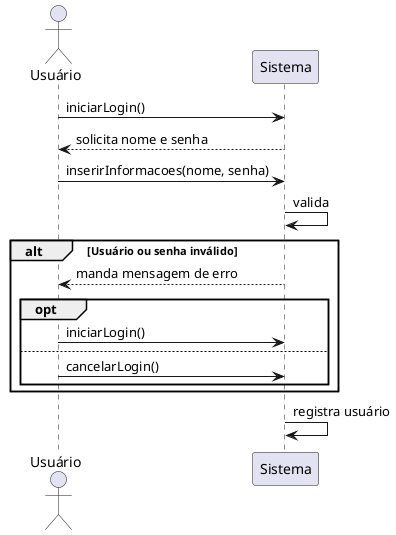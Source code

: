 @startuml

actor Usuário as Usuário

Usuário -> Sistema : iniciarLogin()
Usuário <-- Sistema : solicita nome e senha
Usuário -> Sistema : inserirInformacoes(nome, senha)
Sistema -> Sistema : valida

alt Usuário ou senha inválido
    Usuário <-- Sistema : manda mensagem de erro
    opt
        Usuário -> Sistema : iniciarLogin()
    else
        Usuário -> Sistema : cancelarLogin()
    end
end 

Sistema -> Sistema : registra usuário

@enduml